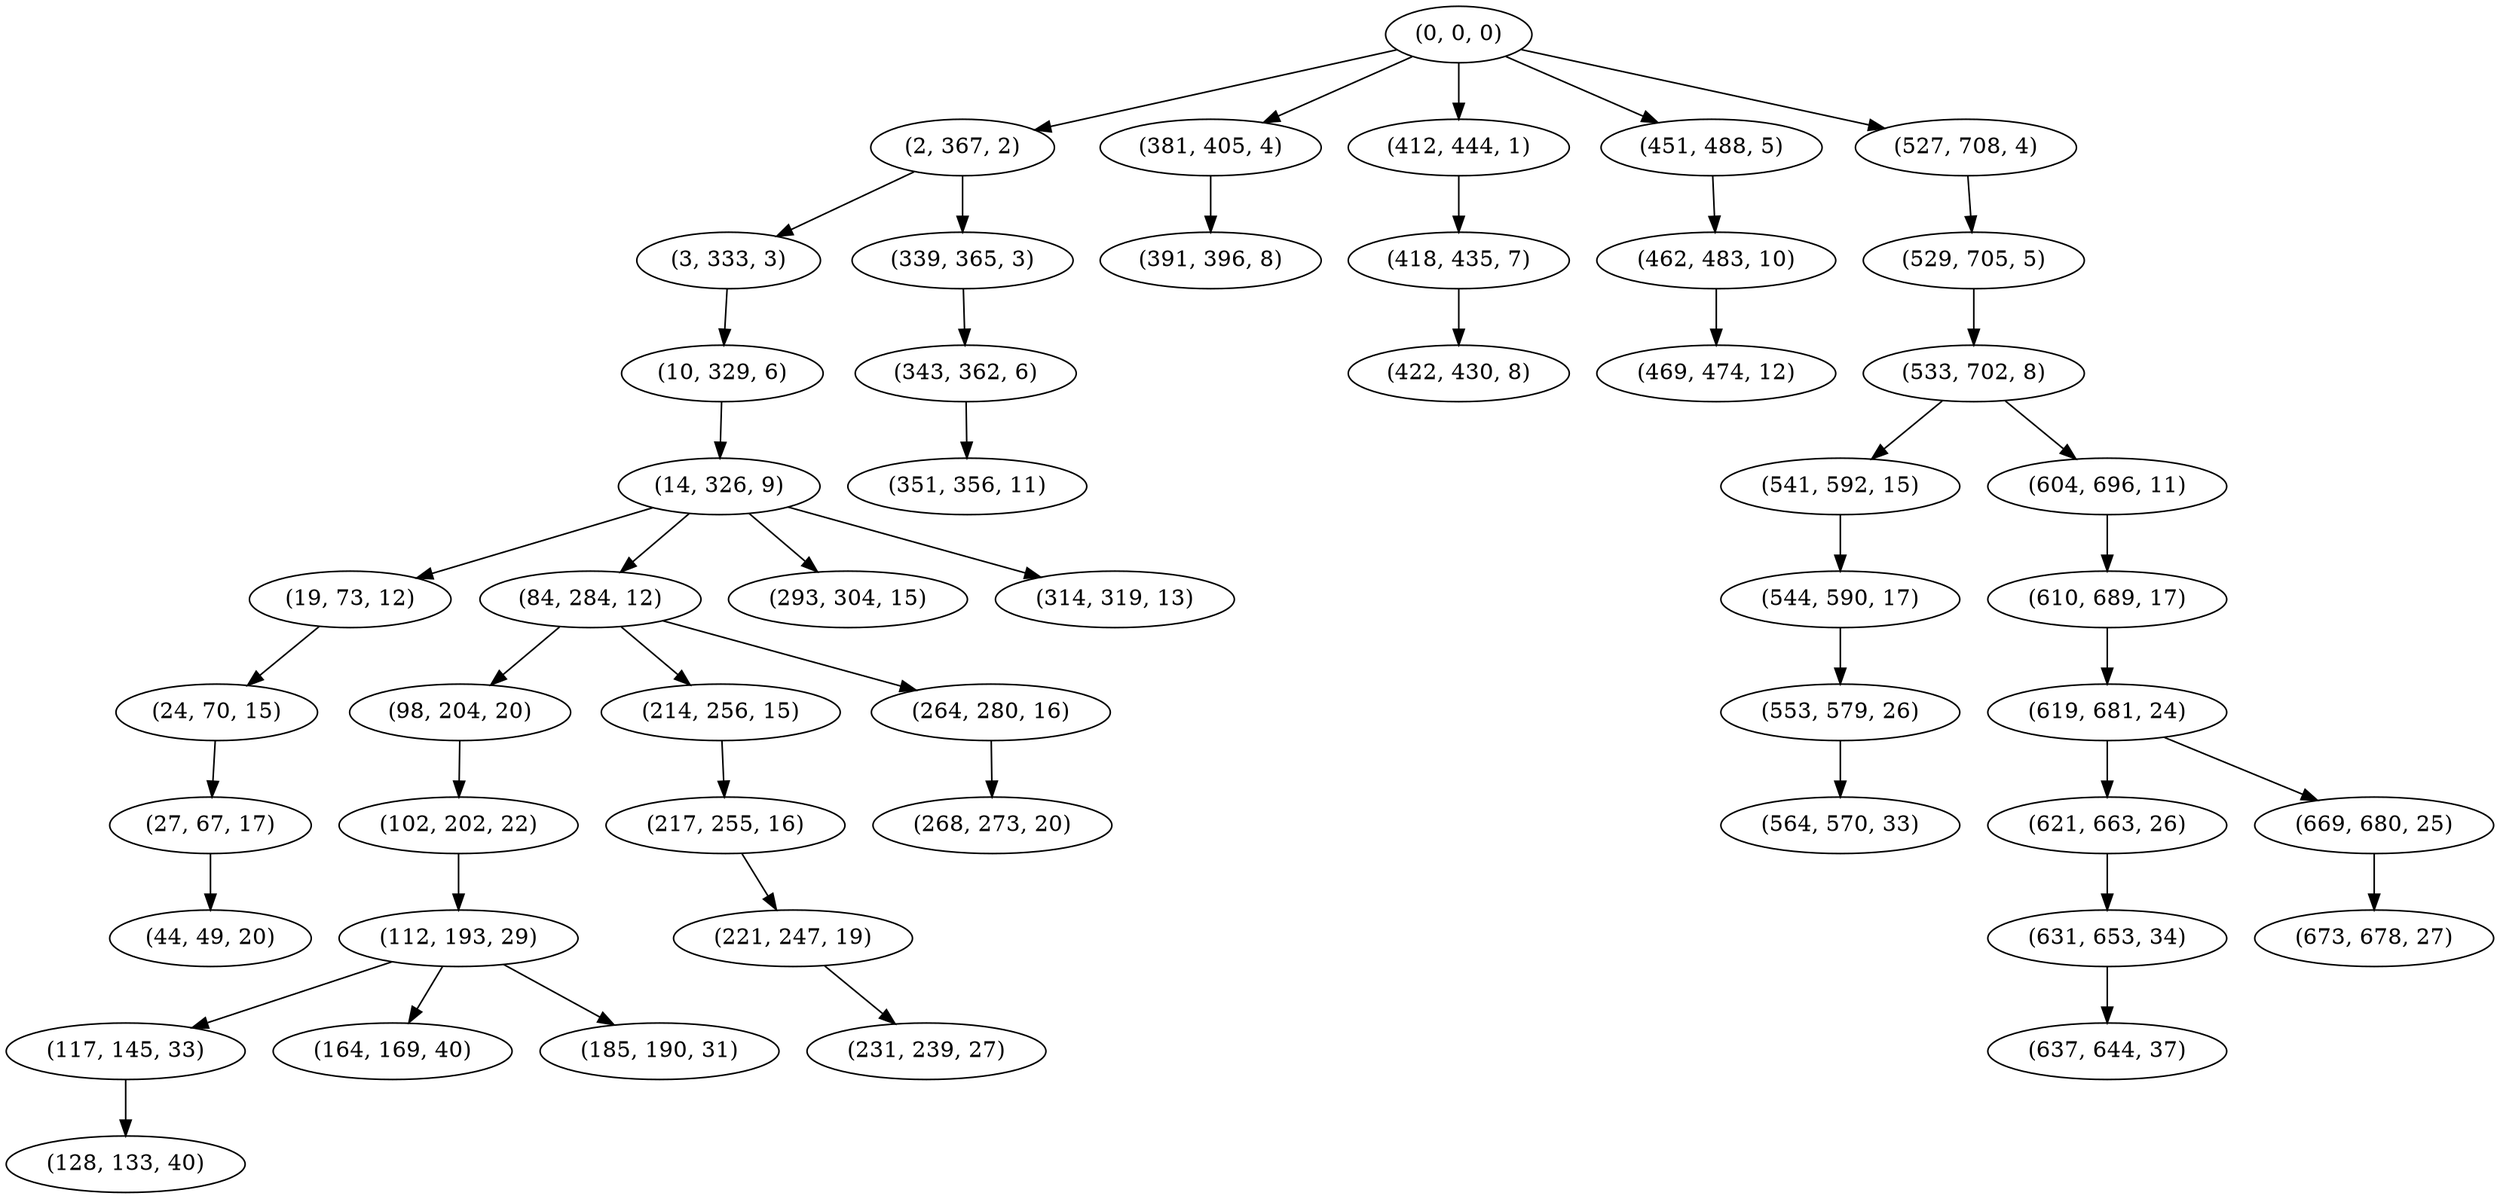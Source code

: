 digraph tree {
    "(0, 0, 0)";
    "(2, 367, 2)";
    "(3, 333, 3)";
    "(10, 329, 6)";
    "(14, 326, 9)";
    "(19, 73, 12)";
    "(24, 70, 15)";
    "(27, 67, 17)";
    "(44, 49, 20)";
    "(84, 284, 12)";
    "(98, 204, 20)";
    "(102, 202, 22)";
    "(112, 193, 29)";
    "(117, 145, 33)";
    "(128, 133, 40)";
    "(164, 169, 40)";
    "(185, 190, 31)";
    "(214, 256, 15)";
    "(217, 255, 16)";
    "(221, 247, 19)";
    "(231, 239, 27)";
    "(264, 280, 16)";
    "(268, 273, 20)";
    "(293, 304, 15)";
    "(314, 319, 13)";
    "(339, 365, 3)";
    "(343, 362, 6)";
    "(351, 356, 11)";
    "(381, 405, 4)";
    "(391, 396, 8)";
    "(412, 444, 1)";
    "(418, 435, 7)";
    "(422, 430, 8)";
    "(451, 488, 5)";
    "(462, 483, 10)";
    "(469, 474, 12)";
    "(527, 708, 4)";
    "(529, 705, 5)";
    "(533, 702, 8)";
    "(541, 592, 15)";
    "(544, 590, 17)";
    "(553, 579, 26)";
    "(564, 570, 33)";
    "(604, 696, 11)";
    "(610, 689, 17)";
    "(619, 681, 24)";
    "(621, 663, 26)";
    "(631, 653, 34)";
    "(637, 644, 37)";
    "(669, 680, 25)";
    "(673, 678, 27)";
    "(0, 0, 0)" -> "(2, 367, 2)";
    "(0, 0, 0)" -> "(381, 405, 4)";
    "(0, 0, 0)" -> "(412, 444, 1)";
    "(0, 0, 0)" -> "(451, 488, 5)";
    "(0, 0, 0)" -> "(527, 708, 4)";
    "(2, 367, 2)" -> "(3, 333, 3)";
    "(2, 367, 2)" -> "(339, 365, 3)";
    "(3, 333, 3)" -> "(10, 329, 6)";
    "(10, 329, 6)" -> "(14, 326, 9)";
    "(14, 326, 9)" -> "(19, 73, 12)";
    "(14, 326, 9)" -> "(84, 284, 12)";
    "(14, 326, 9)" -> "(293, 304, 15)";
    "(14, 326, 9)" -> "(314, 319, 13)";
    "(19, 73, 12)" -> "(24, 70, 15)";
    "(24, 70, 15)" -> "(27, 67, 17)";
    "(27, 67, 17)" -> "(44, 49, 20)";
    "(84, 284, 12)" -> "(98, 204, 20)";
    "(84, 284, 12)" -> "(214, 256, 15)";
    "(84, 284, 12)" -> "(264, 280, 16)";
    "(98, 204, 20)" -> "(102, 202, 22)";
    "(102, 202, 22)" -> "(112, 193, 29)";
    "(112, 193, 29)" -> "(117, 145, 33)";
    "(112, 193, 29)" -> "(164, 169, 40)";
    "(112, 193, 29)" -> "(185, 190, 31)";
    "(117, 145, 33)" -> "(128, 133, 40)";
    "(214, 256, 15)" -> "(217, 255, 16)";
    "(217, 255, 16)" -> "(221, 247, 19)";
    "(221, 247, 19)" -> "(231, 239, 27)";
    "(264, 280, 16)" -> "(268, 273, 20)";
    "(339, 365, 3)" -> "(343, 362, 6)";
    "(343, 362, 6)" -> "(351, 356, 11)";
    "(381, 405, 4)" -> "(391, 396, 8)";
    "(412, 444, 1)" -> "(418, 435, 7)";
    "(418, 435, 7)" -> "(422, 430, 8)";
    "(451, 488, 5)" -> "(462, 483, 10)";
    "(462, 483, 10)" -> "(469, 474, 12)";
    "(527, 708, 4)" -> "(529, 705, 5)";
    "(529, 705, 5)" -> "(533, 702, 8)";
    "(533, 702, 8)" -> "(541, 592, 15)";
    "(533, 702, 8)" -> "(604, 696, 11)";
    "(541, 592, 15)" -> "(544, 590, 17)";
    "(544, 590, 17)" -> "(553, 579, 26)";
    "(553, 579, 26)" -> "(564, 570, 33)";
    "(604, 696, 11)" -> "(610, 689, 17)";
    "(610, 689, 17)" -> "(619, 681, 24)";
    "(619, 681, 24)" -> "(621, 663, 26)";
    "(619, 681, 24)" -> "(669, 680, 25)";
    "(621, 663, 26)" -> "(631, 653, 34)";
    "(631, 653, 34)" -> "(637, 644, 37)";
    "(669, 680, 25)" -> "(673, 678, 27)";
}
